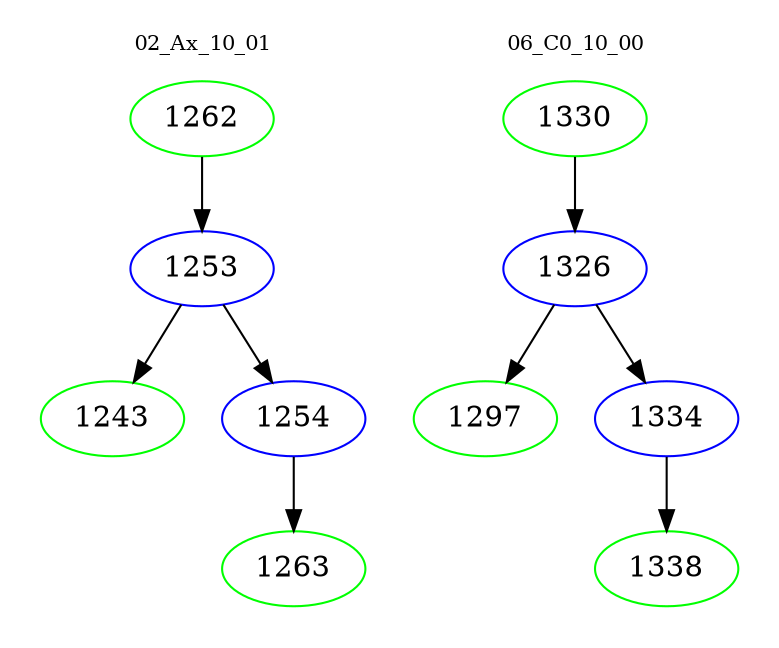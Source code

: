 digraph{
subgraph cluster_0 {
color = white
label = "02_Ax_10_01";
fontsize=10;
T0_1262 [label="1262", color="green"]
T0_1262 -> T0_1253 [color="black"]
T0_1253 [label="1253", color="blue"]
T0_1253 -> T0_1243 [color="black"]
T0_1243 [label="1243", color="green"]
T0_1253 -> T0_1254 [color="black"]
T0_1254 [label="1254", color="blue"]
T0_1254 -> T0_1263 [color="black"]
T0_1263 [label="1263", color="green"]
}
subgraph cluster_1 {
color = white
label = "06_C0_10_00";
fontsize=10;
T1_1330 [label="1330", color="green"]
T1_1330 -> T1_1326 [color="black"]
T1_1326 [label="1326", color="blue"]
T1_1326 -> T1_1297 [color="black"]
T1_1297 [label="1297", color="green"]
T1_1326 -> T1_1334 [color="black"]
T1_1334 [label="1334", color="blue"]
T1_1334 -> T1_1338 [color="black"]
T1_1338 [label="1338", color="green"]
}
}
